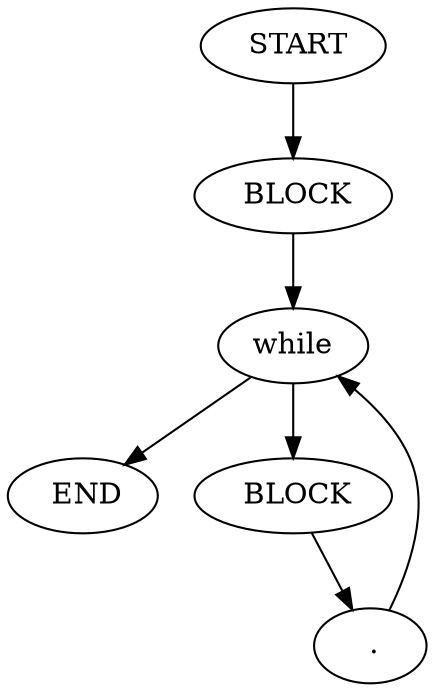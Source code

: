 digraph testGraph {
2[label=" START"]
5[label="BLOCK"]
2 -> 5[color=black]
5[label=" BLOCK"]
11[label="while"]
5 -> 11[color=black]
11[label=" while"]
3[label="END"]
11 -> 3[color=black]
15[label="BLOCK"]
11 -> 15[color=black]
3[label=" END"]
15[label=" BLOCK"]
16[label="."]
15 -> 16[color=black]
16[label=" ."]
11[label="while"]
16 -> 11[color=black]
}
